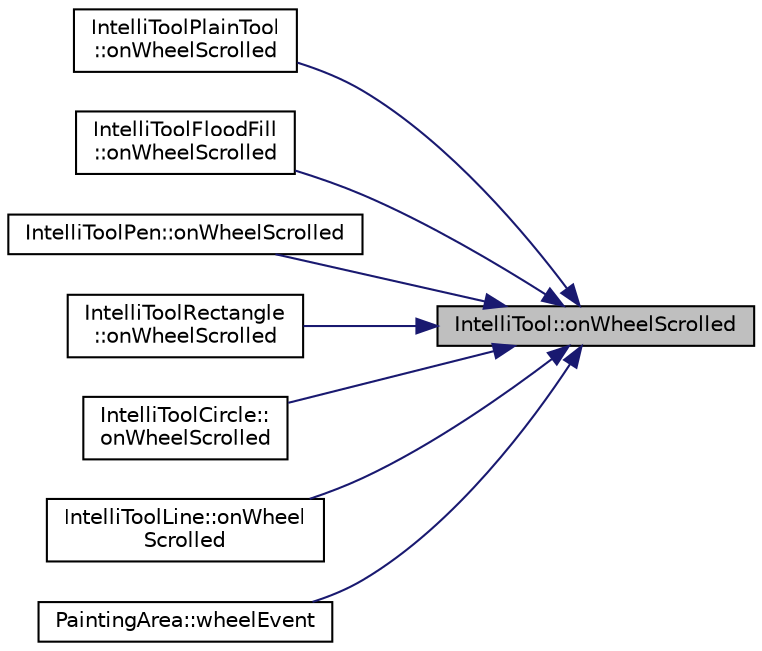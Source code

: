 digraph "IntelliTool::onWheelScrolled"
{
 // LATEX_PDF_SIZE
  edge [fontname="Helvetica",fontsize="10",labelfontname="Helvetica",labelfontsize="10"];
  node [fontname="Helvetica",fontsize="10",shape=record];
  rankdir="RL";
  Node1 [label="IntelliTool::onWheelScrolled",height=0.2,width=0.4,color="black", fillcolor="grey75", style="filled", fontcolor="black",tooltip="A function managing the scroll event. A positive value means scrolling outwards. Call this in child c..."];
  Node1 -> Node2 [dir="back",color="midnightblue",fontsize="10",style="solid",fontname="Helvetica"];
  Node2 [label="IntelliToolPlainTool\l::onWheelScrolled",height=0.2,width=0.4,color="black", fillcolor="white", style="filled",URL="$class_intelli_tool_plain_tool.html#adc004ea421e2cc0ac39cc7a6b6d43d0d",tooltip="A function managing the scroll event."];
  Node1 -> Node3 [dir="back",color="midnightblue",fontsize="10",style="solid",fontname="Helvetica"];
  Node3 [label="IntelliToolFloodFill\l::onWheelScrolled",height=0.2,width=0.4,color="black", fillcolor="white", style="filled",URL="$class_intelli_tool_flood_fill.html#ad58cc7c065123beb6b0270f99e99b991",tooltip="A function managing the scroll event."];
  Node1 -> Node4 [dir="back",color="midnightblue",fontsize="10",style="solid",fontname="Helvetica"];
  Node4 [label="IntelliToolPen::onWheelScrolled",height=0.2,width=0.4,color="black", fillcolor="white", style="filled",URL="$class_intelli_tool_pen.html#afe3626ddff440ab125f4a2465c45427a",tooltip="A function managing the scroll event. Changing penWidth relativ to value."];
  Node1 -> Node5 [dir="back",color="midnightblue",fontsize="10",style="solid",fontname="Helvetica"];
  Node5 [label="IntelliToolRectangle\l::onWheelScrolled",height=0.2,width=0.4,color="black", fillcolor="white", style="filled",URL="$class_intelli_tool_rectangle.html#a445c53a56e859f970e59f5036e221e0c",tooltip="A function managing the scroll event.Changing edgeWidth relativ to value."];
  Node1 -> Node6 [dir="back",color="midnightblue",fontsize="10",style="solid",fontname="Helvetica"];
  Node6 [label="IntelliToolCircle::\lonWheelScrolled",height=0.2,width=0.4,color="black", fillcolor="white", style="filled",URL="$class_intelli_tool_circle.html#ae2d9b0fb6695c184c4cb507a5fb75506",tooltip="A function managing the scroll event. Changing the edge Width relative to value."];
  Node1 -> Node7 [dir="back",color="midnightblue",fontsize="10",style="solid",fontname="Helvetica"];
  Node7 [label="IntelliToolLine::onWheel\lScrolled",height=0.2,width=0.4,color="black", fillcolor="white", style="filled",URL="$class_intelli_tool_line.html#aaf1d686e1ec43f41b5186ccfd806b125",tooltip="A function managing the scroll event. Changing the lineWidth relative to value."];
  Node1 -> Node8 [dir="back",color="midnightblue",fontsize="10",style="solid",fontname="Helvetica"];
  Node8 [label="PaintingArea::wheelEvent",height=0.2,width=0.4,color="black", fillcolor="white", style="filled",URL="$class_painting_area.html#a632848d99f44d33d7da2618fbc6775a4",tooltip=" "];
}
